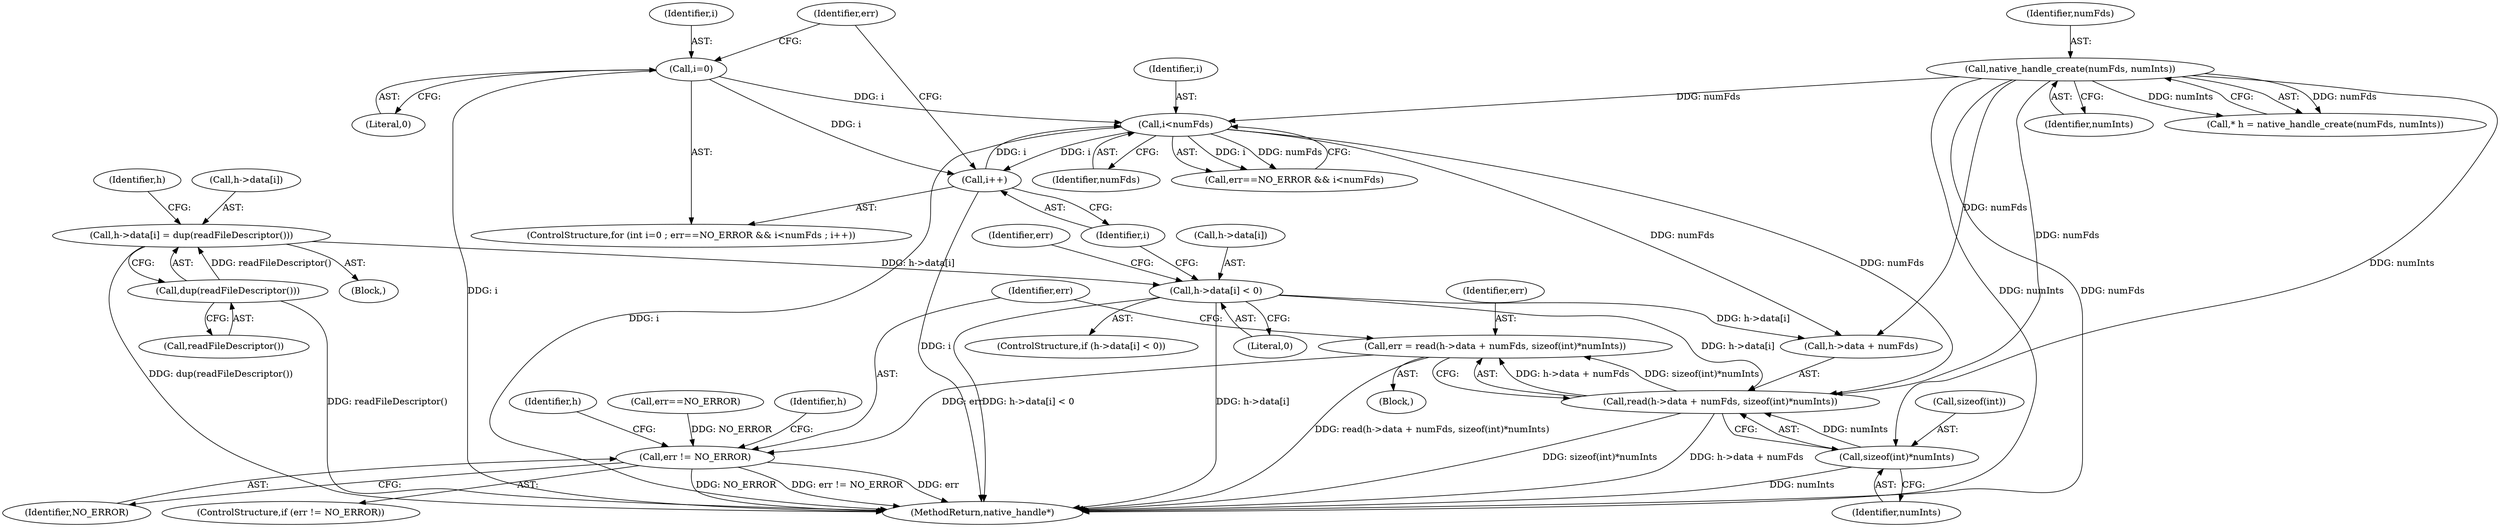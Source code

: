 digraph "0_Android_54cb02ad733fb71b1bdf78590428817fb780aff8@API" {
"1000173" [label="(Call,err = read(h->data + numFds, sizeof(int)*numInts))"];
"1000175" [label="(Call,read(h->data + numFds, sizeof(int)*numInts))"];
"1000163" [label="(Call,h->data[i] < 0)"];
"1000154" [label="(Call,h->data[i] = dup(readFileDescriptor()))"];
"1000160" [label="(Call,dup(readFileDescriptor()))"];
"1000148" [label="(Call,i<numFds)"];
"1000141" [label="(Call,i=0)"];
"1000151" [label="(Call,i++)"];
"1000130" [label="(Call,native_handle_create(numFds, numInts))"];
"1000181" [label="(Call,sizeof(int)*numInts)"];
"1000186" [label="(Call,err != NO_ERROR)"];
"1000151" [label="(Call,i++)"];
"1000150" [label="(Identifier,numFds)"];
"1000155" [label="(Call,h->data[i])"];
"1000175" [label="(Call,read(h->data + numFds, sizeof(int)*numInts))"];
"1000186" [label="(Call,err != NO_ERROR)"];
"1000154" [label="(Call,h->data[i] = dup(readFileDescriptor()))"];
"1000141" [label="(Call,i=0)"];
"1000162" [label="(ControlStructure,if (h->data[i] < 0))"];
"1000161" [label="(Call,readFileDescriptor())"];
"1000143" [label="(Literal,0)"];
"1000142" [label="(Identifier,i)"];
"1000181" [label="(Call,sizeof(int)*numInts)"];
"1000184" [label="(Identifier,numInts)"];
"1000176" [label="(Call,h->data + numFds)"];
"1000169" [label="(Literal,0)"];
"1000128" [label="(Call,* h = native_handle_create(numFds, numInts))"];
"1000160" [label="(Call,dup(readFileDescriptor()))"];
"1000191" [label="(Identifier,h)"];
"1000166" [label="(Identifier,h)"];
"1000139" [label="(ControlStructure,for (int i=0 ; err==NO_ERROR && i<numFds ; i++))"];
"1000144" [label="(Call,err==NO_ERROR && i<numFds)"];
"1000131" [label="(Identifier,numFds)"];
"1000153" [label="(Block,)"];
"1000130" [label="(Call,native_handle_create(numFds, numInts))"];
"1000174" [label="(Identifier,err)"];
"1000171" [label="(Identifier,err)"];
"1000185" [label="(ControlStructure,if (err != NO_ERROR))"];
"1000182" [label="(Call,sizeof(int))"];
"1000173" [label="(Call,err = read(h->data + numFds, sizeof(int)*numInts))"];
"1000198" [label="(Identifier,h)"];
"1000101" [label="(Block,)"];
"1000152" [label="(Identifier,i)"];
"1000145" [label="(Call,err==NO_ERROR)"];
"1000199" [label="(MethodReturn,native_handle*)"];
"1000149" [label="(Identifier,i)"];
"1000187" [label="(Identifier,err)"];
"1000146" [label="(Identifier,err)"];
"1000188" [label="(Identifier,NO_ERROR)"];
"1000148" [label="(Call,i<numFds)"];
"1000163" [label="(Call,h->data[i] < 0)"];
"1000132" [label="(Identifier,numInts)"];
"1000164" [label="(Call,h->data[i])"];
"1000173" -> "1000101"  [label="AST: "];
"1000173" -> "1000175"  [label="CFG: "];
"1000174" -> "1000173"  [label="AST: "];
"1000175" -> "1000173"  [label="AST: "];
"1000187" -> "1000173"  [label="CFG: "];
"1000173" -> "1000199"  [label="DDG: read(h->data + numFds, sizeof(int)*numInts)"];
"1000175" -> "1000173"  [label="DDG: h->data + numFds"];
"1000175" -> "1000173"  [label="DDG: sizeof(int)*numInts"];
"1000173" -> "1000186"  [label="DDG: err"];
"1000175" -> "1000181"  [label="CFG: "];
"1000176" -> "1000175"  [label="AST: "];
"1000181" -> "1000175"  [label="AST: "];
"1000175" -> "1000199"  [label="DDG: sizeof(int)*numInts"];
"1000175" -> "1000199"  [label="DDG: h->data + numFds"];
"1000163" -> "1000175"  [label="DDG: h->data[i]"];
"1000148" -> "1000175"  [label="DDG: numFds"];
"1000130" -> "1000175"  [label="DDG: numFds"];
"1000181" -> "1000175"  [label="DDG: numInts"];
"1000163" -> "1000162"  [label="AST: "];
"1000163" -> "1000169"  [label="CFG: "];
"1000164" -> "1000163"  [label="AST: "];
"1000169" -> "1000163"  [label="AST: "];
"1000171" -> "1000163"  [label="CFG: "];
"1000152" -> "1000163"  [label="CFG: "];
"1000163" -> "1000199"  [label="DDG: h->data[i] < 0"];
"1000163" -> "1000199"  [label="DDG: h->data[i]"];
"1000154" -> "1000163"  [label="DDG: h->data[i]"];
"1000163" -> "1000176"  [label="DDG: h->data[i]"];
"1000154" -> "1000153"  [label="AST: "];
"1000154" -> "1000160"  [label="CFG: "];
"1000155" -> "1000154"  [label="AST: "];
"1000160" -> "1000154"  [label="AST: "];
"1000166" -> "1000154"  [label="CFG: "];
"1000154" -> "1000199"  [label="DDG: dup(readFileDescriptor())"];
"1000160" -> "1000154"  [label="DDG: readFileDescriptor()"];
"1000160" -> "1000161"  [label="CFG: "];
"1000161" -> "1000160"  [label="AST: "];
"1000160" -> "1000199"  [label="DDG: readFileDescriptor()"];
"1000148" -> "1000144"  [label="AST: "];
"1000148" -> "1000150"  [label="CFG: "];
"1000149" -> "1000148"  [label="AST: "];
"1000150" -> "1000148"  [label="AST: "];
"1000144" -> "1000148"  [label="CFG: "];
"1000148" -> "1000199"  [label="DDG: i"];
"1000148" -> "1000144"  [label="DDG: i"];
"1000148" -> "1000144"  [label="DDG: numFds"];
"1000141" -> "1000148"  [label="DDG: i"];
"1000151" -> "1000148"  [label="DDG: i"];
"1000130" -> "1000148"  [label="DDG: numFds"];
"1000148" -> "1000151"  [label="DDG: i"];
"1000148" -> "1000176"  [label="DDG: numFds"];
"1000141" -> "1000139"  [label="AST: "];
"1000141" -> "1000143"  [label="CFG: "];
"1000142" -> "1000141"  [label="AST: "];
"1000143" -> "1000141"  [label="AST: "];
"1000146" -> "1000141"  [label="CFG: "];
"1000141" -> "1000199"  [label="DDG: i"];
"1000141" -> "1000151"  [label="DDG: i"];
"1000151" -> "1000139"  [label="AST: "];
"1000151" -> "1000152"  [label="CFG: "];
"1000152" -> "1000151"  [label="AST: "];
"1000146" -> "1000151"  [label="CFG: "];
"1000151" -> "1000199"  [label="DDG: i"];
"1000130" -> "1000128"  [label="AST: "];
"1000130" -> "1000132"  [label="CFG: "];
"1000131" -> "1000130"  [label="AST: "];
"1000132" -> "1000130"  [label="AST: "];
"1000128" -> "1000130"  [label="CFG: "];
"1000130" -> "1000199"  [label="DDG: numInts"];
"1000130" -> "1000199"  [label="DDG: numFds"];
"1000130" -> "1000128"  [label="DDG: numFds"];
"1000130" -> "1000128"  [label="DDG: numInts"];
"1000130" -> "1000176"  [label="DDG: numFds"];
"1000130" -> "1000181"  [label="DDG: numInts"];
"1000181" -> "1000184"  [label="CFG: "];
"1000182" -> "1000181"  [label="AST: "];
"1000184" -> "1000181"  [label="AST: "];
"1000181" -> "1000199"  [label="DDG: numInts"];
"1000186" -> "1000185"  [label="AST: "];
"1000186" -> "1000188"  [label="CFG: "];
"1000187" -> "1000186"  [label="AST: "];
"1000188" -> "1000186"  [label="AST: "];
"1000191" -> "1000186"  [label="CFG: "];
"1000198" -> "1000186"  [label="CFG: "];
"1000186" -> "1000199"  [label="DDG: NO_ERROR"];
"1000186" -> "1000199"  [label="DDG: err != NO_ERROR"];
"1000186" -> "1000199"  [label="DDG: err"];
"1000145" -> "1000186"  [label="DDG: NO_ERROR"];
}
